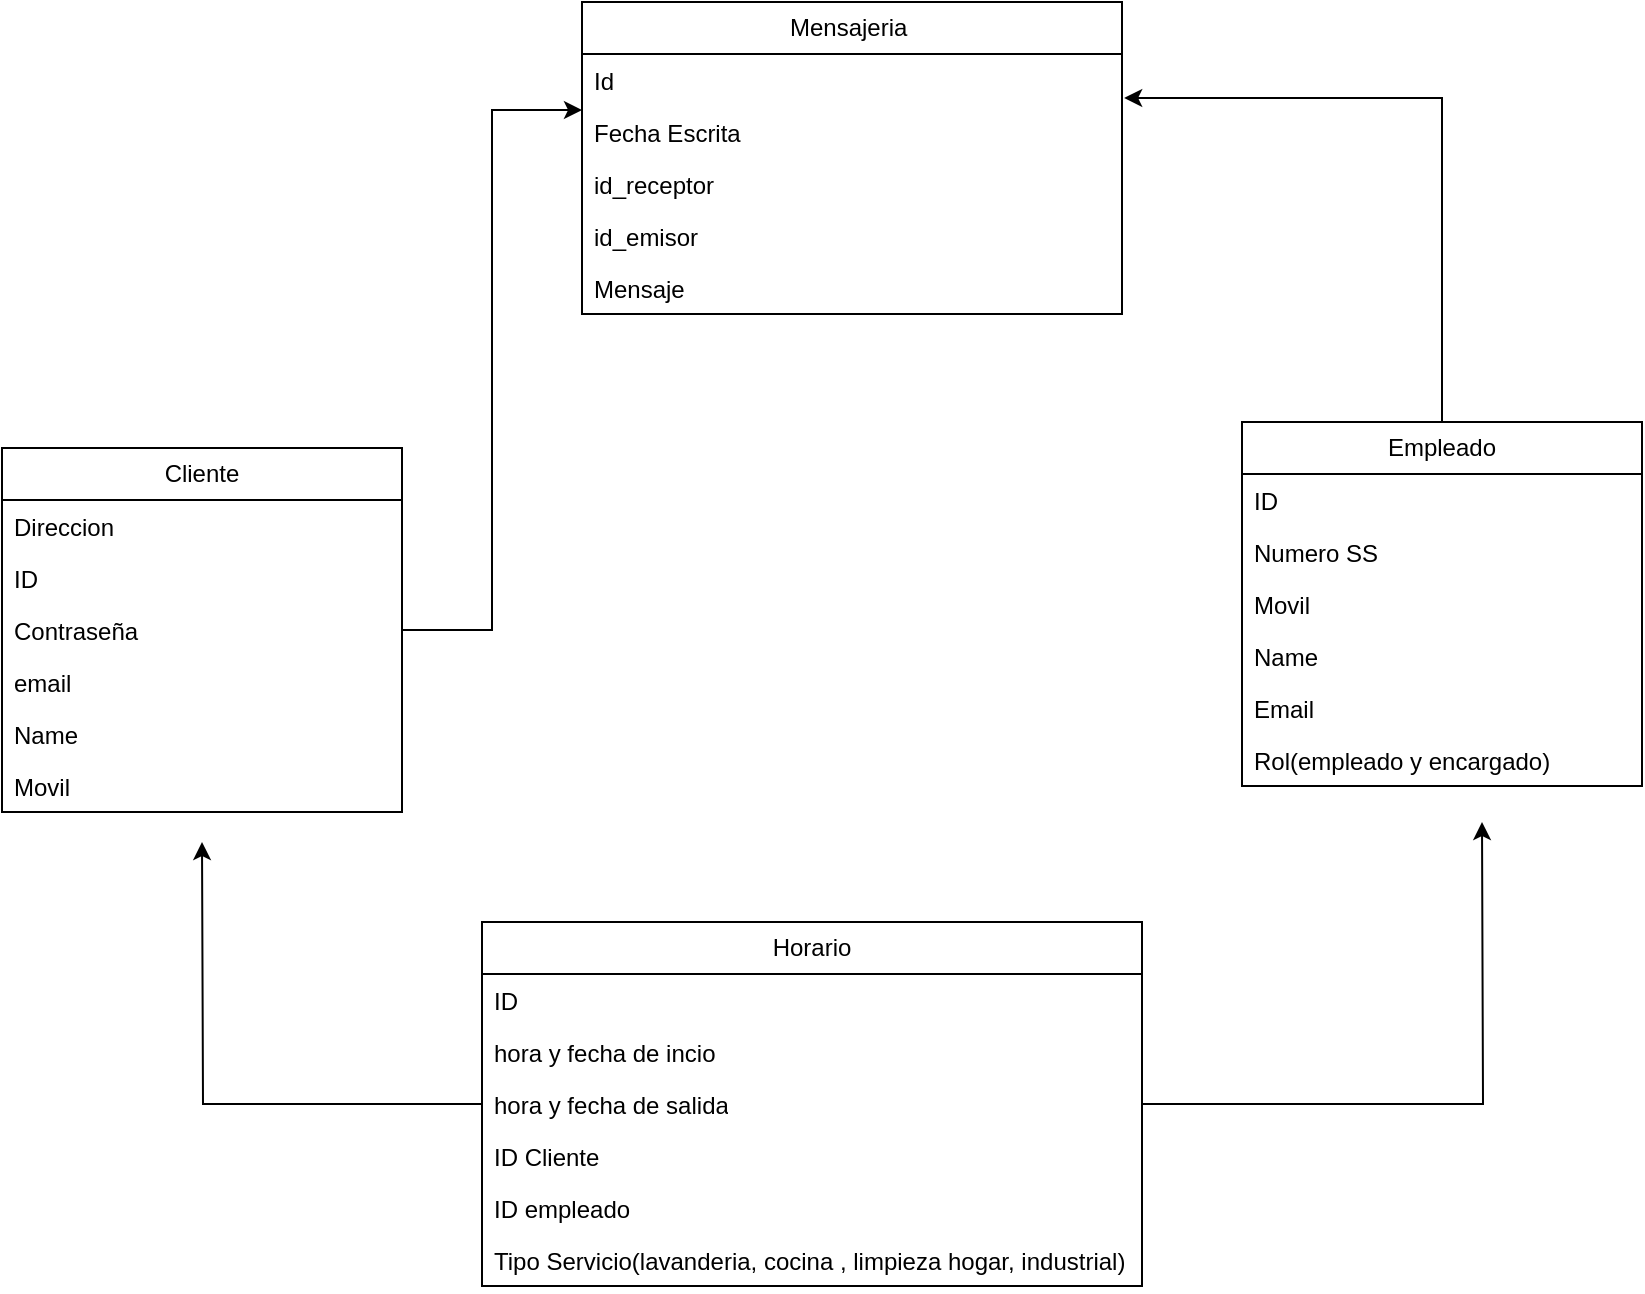 <mxfile version="24.4.0" type="device">
  <diagram name="base de datos" id="euAJPHRTwNwW7E6iX4Zz">
    <mxGraphModel dx="880" dy="444" grid="1" gridSize="10" guides="1" tooltips="1" connect="1" arrows="1" fold="1" page="1" pageScale="1" pageWidth="827" pageHeight="1169" math="0" shadow="0">
      <root>
        <mxCell id="0" />
        <mxCell id="1" parent="0" />
        <mxCell id="EBuTbXT-OeWlWFZBiZPz-1" value="Cliente" style="swimlane;fontStyle=0;childLayout=stackLayout;horizontal=1;startSize=26;fillColor=none;horizontalStack=0;resizeParent=1;resizeParentMax=0;resizeLast=0;collapsible=1;marginBottom=0;whiteSpace=wrap;html=1;" vertex="1" parent="1">
          <mxGeometry y="403" width="200" height="182" as="geometry" />
        </mxCell>
        <mxCell id="EBuTbXT-OeWlWFZBiZPz-2" value="Direccion&lt;span style=&quot;white-space: pre;&quot;&gt;&#x9;&lt;/span&gt;" style="text;strokeColor=none;fillColor=none;align=left;verticalAlign=top;spacingLeft=4;spacingRight=4;overflow=hidden;rotatable=0;points=[[0,0.5],[1,0.5]];portConstraint=eastwest;whiteSpace=wrap;html=1;" vertex="1" parent="EBuTbXT-OeWlWFZBiZPz-1">
          <mxGeometry y="26" width="200" height="26" as="geometry" />
        </mxCell>
        <mxCell id="EBuTbXT-OeWlWFZBiZPz-3" value="ID" style="text;strokeColor=none;fillColor=none;align=left;verticalAlign=top;spacingLeft=4;spacingRight=4;overflow=hidden;rotatable=0;points=[[0,0.5],[1,0.5]];portConstraint=eastwest;whiteSpace=wrap;html=1;" vertex="1" parent="EBuTbXT-OeWlWFZBiZPz-1">
          <mxGeometry y="52" width="200" height="26" as="geometry" />
        </mxCell>
        <mxCell id="EBuTbXT-OeWlWFZBiZPz-4" value="Contraseña&amp;nbsp;" style="text;strokeColor=none;fillColor=none;align=left;verticalAlign=top;spacingLeft=4;spacingRight=4;overflow=hidden;rotatable=0;points=[[0,0.5],[1,0.5]];portConstraint=eastwest;whiteSpace=wrap;html=1;" vertex="1" parent="EBuTbXT-OeWlWFZBiZPz-1">
          <mxGeometry y="78" width="200" height="26" as="geometry" />
        </mxCell>
        <mxCell id="EBuTbXT-OeWlWFZBiZPz-6" value="email" style="text;strokeColor=none;fillColor=none;align=left;verticalAlign=top;spacingLeft=4;spacingRight=4;overflow=hidden;rotatable=0;points=[[0,0.5],[1,0.5]];portConstraint=eastwest;whiteSpace=wrap;html=1;" vertex="1" parent="EBuTbXT-OeWlWFZBiZPz-1">
          <mxGeometry y="104" width="200" height="26" as="geometry" />
        </mxCell>
        <mxCell id="EBuTbXT-OeWlWFZBiZPz-5" value="Name" style="text;strokeColor=none;fillColor=none;align=left;verticalAlign=top;spacingLeft=4;spacingRight=4;overflow=hidden;rotatable=0;points=[[0,0.5],[1,0.5]];portConstraint=eastwest;whiteSpace=wrap;html=1;" vertex="1" parent="EBuTbXT-OeWlWFZBiZPz-1">
          <mxGeometry y="130" width="200" height="26" as="geometry" />
        </mxCell>
        <mxCell id="EBuTbXT-OeWlWFZBiZPz-15" value="Movil" style="text;strokeColor=none;fillColor=none;align=left;verticalAlign=top;spacingLeft=4;spacingRight=4;overflow=hidden;rotatable=0;points=[[0,0.5],[1,0.5]];portConstraint=eastwest;whiteSpace=wrap;html=1;" vertex="1" parent="EBuTbXT-OeWlWFZBiZPz-1">
          <mxGeometry y="156" width="200" height="26" as="geometry" />
        </mxCell>
        <mxCell id="EBuTbXT-OeWlWFZBiZPz-7" value="Empleado" style="swimlane;fontStyle=0;childLayout=stackLayout;horizontal=1;startSize=26;fillColor=none;horizontalStack=0;resizeParent=1;resizeParentMax=0;resizeLast=0;collapsible=1;marginBottom=0;whiteSpace=wrap;html=1;" vertex="1" parent="1">
          <mxGeometry x="620" y="390" width="200" height="182" as="geometry" />
        </mxCell>
        <mxCell id="EBuTbXT-OeWlWFZBiZPz-8" value="ID&lt;div&gt;&lt;br&gt;&lt;/div&gt;" style="text;strokeColor=none;fillColor=none;align=left;verticalAlign=top;spacingLeft=4;spacingRight=4;overflow=hidden;rotatable=0;points=[[0,0.5],[1,0.5]];portConstraint=eastwest;whiteSpace=wrap;html=1;" vertex="1" parent="EBuTbXT-OeWlWFZBiZPz-7">
          <mxGeometry y="26" width="200" height="26" as="geometry" />
        </mxCell>
        <mxCell id="EBuTbXT-OeWlWFZBiZPz-13" value="&lt;div&gt;Numero SS&lt;/div&gt;" style="text;strokeColor=none;fillColor=none;align=left;verticalAlign=top;spacingLeft=4;spacingRight=4;overflow=hidden;rotatable=0;points=[[0,0.5],[1,0.5]];portConstraint=eastwest;whiteSpace=wrap;html=1;" vertex="1" parent="EBuTbXT-OeWlWFZBiZPz-7">
          <mxGeometry y="52" width="200" height="26" as="geometry" />
        </mxCell>
        <mxCell id="EBuTbXT-OeWlWFZBiZPz-14" value="Movil" style="text;strokeColor=none;fillColor=none;align=left;verticalAlign=top;spacingLeft=4;spacingRight=4;overflow=hidden;rotatable=0;points=[[0,0.5],[1,0.5]];portConstraint=eastwest;whiteSpace=wrap;html=1;" vertex="1" parent="EBuTbXT-OeWlWFZBiZPz-7">
          <mxGeometry y="78" width="200" height="26" as="geometry" />
        </mxCell>
        <mxCell id="EBuTbXT-OeWlWFZBiZPz-16" value="Name" style="text;strokeColor=none;fillColor=none;align=left;verticalAlign=top;spacingLeft=4;spacingRight=4;overflow=hidden;rotatable=0;points=[[0,0.5],[1,0.5]];portConstraint=eastwest;whiteSpace=wrap;html=1;" vertex="1" parent="EBuTbXT-OeWlWFZBiZPz-7">
          <mxGeometry y="104" width="200" height="26" as="geometry" />
        </mxCell>
        <mxCell id="EBuTbXT-OeWlWFZBiZPz-17" value="Email" style="text;strokeColor=none;fillColor=none;align=left;verticalAlign=top;spacingLeft=4;spacingRight=4;overflow=hidden;rotatable=0;points=[[0,0.5],[1,0.5]];portConstraint=eastwest;whiteSpace=wrap;html=1;" vertex="1" parent="EBuTbXT-OeWlWFZBiZPz-7">
          <mxGeometry y="130" width="200" height="26" as="geometry" />
        </mxCell>
        <mxCell id="EBuTbXT-OeWlWFZBiZPz-18" value="Rol(empleado y encargado)" style="text;strokeColor=none;fillColor=none;align=left;verticalAlign=top;spacingLeft=4;spacingRight=4;overflow=hidden;rotatable=0;points=[[0,0.5],[1,0.5]];portConstraint=eastwest;whiteSpace=wrap;html=1;" vertex="1" parent="EBuTbXT-OeWlWFZBiZPz-7">
          <mxGeometry y="156" width="200" height="26" as="geometry" />
        </mxCell>
        <mxCell id="EBuTbXT-OeWlWFZBiZPz-37" style="edgeStyle=orthogonalEdgeStyle;rounded=0;orthogonalLoop=1;jettySize=auto;html=1;" edge="1" parent="1" source="EBuTbXT-OeWlWFZBiZPz-20">
          <mxGeometry relative="1" as="geometry">
            <mxPoint x="100" y="600" as="targetPoint" />
          </mxGeometry>
        </mxCell>
        <mxCell id="EBuTbXT-OeWlWFZBiZPz-20" value="Horario" style="swimlane;fontStyle=0;childLayout=stackLayout;horizontal=1;startSize=26;fillColor=none;horizontalStack=0;resizeParent=1;resizeParentMax=0;resizeLast=0;collapsible=1;marginBottom=0;whiteSpace=wrap;html=1;" vertex="1" parent="1">
          <mxGeometry x="240" y="640" width="330" height="182" as="geometry" />
        </mxCell>
        <mxCell id="EBuTbXT-OeWlWFZBiZPz-21" value="ID" style="text;strokeColor=none;fillColor=none;align=left;verticalAlign=top;spacingLeft=4;spacingRight=4;overflow=hidden;rotatable=0;points=[[0,0.5],[1,0.5]];portConstraint=eastwest;whiteSpace=wrap;html=1;" vertex="1" parent="EBuTbXT-OeWlWFZBiZPz-20">
          <mxGeometry y="26" width="330" height="26" as="geometry" />
        </mxCell>
        <mxCell id="EBuTbXT-OeWlWFZBiZPz-22" value="hora y fecha de incio" style="text;strokeColor=none;fillColor=none;align=left;verticalAlign=top;spacingLeft=4;spacingRight=4;overflow=hidden;rotatable=0;points=[[0,0.5],[1,0.5]];portConstraint=eastwest;whiteSpace=wrap;html=1;" vertex="1" parent="EBuTbXT-OeWlWFZBiZPz-20">
          <mxGeometry y="52" width="330" height="26" as="geometry" />
        </mxCell>
        <mxCell id="EBuTbXT-OeWlWFZBiZPz-38" style="edgeStyle=orthogonalEdgeStyle;rounded=0;orthogonalLoop=1;jettySize=auto;html=1;" edge="1" parent="EBuTbXT-OeWlWFZBiZPz-20" source="EBuTbXT-OeWlWFZBiZPz-23">
          <mxGeometry relative="1" as="geometry">
            <mxPoint x="500" y="-50" as="targetPoint" />
          </mxGeometry>
        </mxCell>
        <mxCell id="EBuTbXT-OeWlWFZBiZPz-23" value="hora y fecha de salida" style="text;strokeColor=none;fillColor=none;align=left;verticalAlign=top;spacingLeft=4;spacingRight=4;overflow=hidden;rotatable=0;points=[[0,0.5],[1,0.5]];portConstraint=eastwest;whiteSpace=wrap;html=1;" vertex="1" parent="EBuTbXT-OeWlWFZBiZPz-20">
          <mxGeometry y="78" width="330" height="26" as="geometry" />
        </mxCell>
        <mxCell id="EBuTbXT-OeWlWFZBiZPz-25" value="ID Cliente" style="text;strokeColor=none;fillColor=none;align=left;verticalAlign=top;spacingLeft=4;spacingRight=4;overflow=hidden;rotatable=0;points=[[0,0.5],[1,0.5]];portConstraint=eastwest;whiteSpace=wrap;html=1;" vertex="1" parent="EBuTbXT-OeWlWFZBiZPz-20">
          <mxGeometry y="104" width="330" height="26" as="geometry" />
        </mxCell>
        <mxCell id="EBuTbXT-OeWlWFZBiZPz-26" value="ID empleado" style="text;strokeColor=none;fillColor=none;align=left;verticalAlign=top;spacingLeft=4;spacingRight=4;overflow=hidden;rotatable=0;points=[[0,0.5],[1,0.5]];portConstraint=eastwest;whiteSpace=wrap;html=1;" vertex="1" parent="EBuTbXT-OeWlWFZBiZPz-20">
          <mxGeometry y="130" width="330" height="26" as="geometry" />
        </mxCell>
        <mxCell id="EBuTbXT-OeWlWFZBiZPz-28" value="Tipo Servicio(lavanderia, cocina , limpieza hogar, industrial)" style="text;strokeColor=none;fillColor=none;align=left;verticalAlign=top;spacingLeft=4;spacingRight=4;overflow=hidden;rotatable=0;points=[[0,0.5],[1,0.5]];portConstraint=eastwest;whiteSpace=wrap;html=1;" vertex="1" parent="EBuTbXT-OeWlWFZBiZPz-20">
          <mxGeometry y="156" width="330" height="26" as="geometry" />
        </mxCell>
        <mxCell id="EBuTbXT-OeWlWFZBiZPz-29" value="Mensajeria&amp;nbsp;" style="swimlane;fontStyle=0;childLayout=stackLayout;horizontal=1;startSize=26;fillColor=none;horizontalStack=0;resizeParent=1;resizeParentMax=0;resizeLast=0;collapsible=1;marginBottom=0;whiteSpace=wrap;html=1;" vertex="1" parent="1">
          <mxGeometry x="290" y="180" width="270" height="156" as="geometry" />
        </mxCell>
        <mxCell id="EBuTbXT-OeWlWFZBiZPz-30" value="Id" style="text;strokeColor=none;fillColor=none;align=left;verticalAlign=top;spacingLeft=4;spacingRight=4;overflow=hidden;rotatable=0;points=[[0,0.5],[1,0.5]];portConstraint=eastwest;whiteSpace=wrap;html=1;" vertex="1" parent="EBuTbXT-OeWlWFZBiZPz-29">
          <mxGeometry y="26" width="270" height="26" as="geometry" />
        </mxCell>
        <mxCell id="EBuTbXT-OeWlWFZBiZPz-31" value="Fecha Escrita&amp;nbsp;" style="text;strokeColor=none;fillColor=none;align=left;verticalAlign=top;spacingLeft=4;spacingRight=4;overflow=hidden;rotatable=0;points=[[0,0.5],[1,0.5]];portConstraint=eastwest;whiteSpace=wrap;html=1;" vertex="1" parent="EBuTbXT-OeWlWFZBiZPz-29">
          <mxGeometry y="52" width="270" height="26" as="geometry" />
        </mxCell>
        <mxCell id="EBuTbXT-OeWlWFZBiZPz-32" value="id_receptor" style="text;strokeColor=none;fillColor=none;align=left;verticalAlign=top;spacingLeft=4;spacingRight=4;overflow=hidden;rotatable=0;points=[[0,0.5],[1,0.5]];portConstraint=eastwest;whiteSpace=wrap;html=1;" vertex="1" parent="EBuTbXT-OeWlWFZBiZPz-29">
          <mxGeometry y="78" width="270" height="26" as="geometry" />
        </mxCell>
        <mxCell id="EBuTbXT-OeWlWFZBiZPz-33" value="id_emisor" style="text;strokeColor=none;fillColor=none;align=left;verticalAlign=top;spacingLeft=4;spacingRight=4;overflow=hidden;rotatable=0;points=[[0,0.5],[1,0.5]];portConstraint=eastwest;whiteSpace=wrap;html=1;" vertex="1" parent="EBuTbXT-OeWlWFZBiZPz-29">
          <mxGeometry y="104" width="270" height="26" as="geometry" />
        </mxCell>
        <mxCell id="EBuTbXT-OeWlWFZBiZPz-39" value="Mensaje" style="text;strokeColor=none;fillColor=none;align=left;verticalAlign=top;spacingLeft=4;spacingRight=4;overflow=hidden;rotatable=0;points=[[0,0.5],[1,0.5]];portConstraint=eastwest;whiteSpace=wrap;html=1;" vertex="1" parent="EBuTbXT-OeWlWFZBiZPz-29">
          <mxGeometry y="130" width="270" height="26" as="geometry" />
        </mxCell>
        <mxCell id="EBuTbXT-OeWlWFZBiZPz-35" style="edgeStyle=orthogonalEdgeStyle;rounded=0;orthogonalLoop=1;jettySize=auto;html=1;entryX=0;entryY=0.077;entryDx=0;entryDy=0;entryPerimeter=0;" edge="1" parent="1" source="EBuTbXT-OeWlWFZBiZPz-4" target="EBuTbXT-OeWlWFZBiZPz-31">
          <mxGeometry relative="1" as="geometry" />
        </mxCell>
        <mxCell id="EBuTbXT-OeWlWFZBiZPz-36" style="edgeStyle=orthogonalEdgeStyle;rounded=0;orthogonalLoop=1;jettySize=auto;html=1;entryX=1.004;entryY=0.846;entryDx=0;entryDy=0;entryPerimeter=0;" edge="1" parent="1" source="EBuTbXT-OeWlWFZBiZPz-7" target="EBuTbXT-OeWlWFZBiZPz-30">
          <mxGeometry relative="1" as="geometry" />
        </mxCell>
      </root>
    </mxGraphModel>
  </diagram>
</mxfile>
